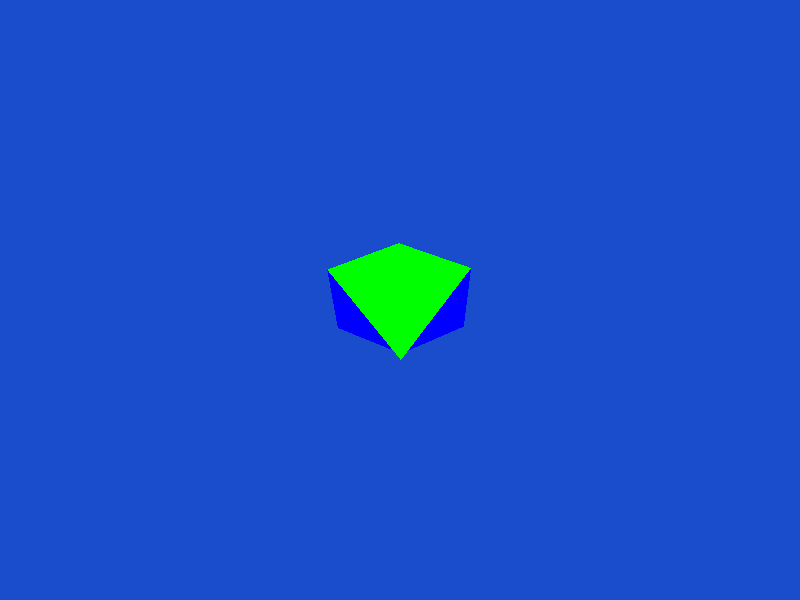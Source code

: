 /*
	Model information
	Number of objects = 12
		x bounds of model = -0.826734 -> 0.826734
		y bounds of model = -0.450853 -> 1.45085
		z bounds of model = -0.965924 -> 0.965924
		Centroid (0,0.499999,0)
*/

#include "colors.inc"
#include "shapes.inc"

#version 2.0

#declare WireFrameRadius = 0.0182901
#declare LineEndCapShape = sphere {<0,0,0>,0.0182901}

background {
	color rgb <0.1,0.3,0.8>
}

/* Viewing information */
camera {
	location <8.13798,3.4202,-4.69846>
	up <0,1,0>
	right <1,0,0>
	look_at <0,0.499999,0>
}

/* Lighting info */
light_source {
	<0,0.499999,2.89777>
	color White
}
light_source {
	<2.4802,3.85255,2.89777>
	color White
}

/* The model geometry follows */

#declare Texture1 = texture {
	pigment {
		color rgb <0,1,0>
	}
	finish {
		ambient 0.2
		diffuse 0.8
		specular 0.6
		roughness 0.01
	}
}

triangle {
	<1.40144e-15,-0.136388,0.965924>,
	<0.826734,1.16147,0.465803>,
	<3.64053e-16,1.45085,-0.0166546>
	texture {Texture1}
}
triangle {
	<0.826734,1.16147,0.465803>,
	<0.826734,-0.161465,-0.465803>,
	<3.64053e-16,1.45085,-0.0166546>
	texture {Texture1}
}
triangle {
	<0.826734,-0.161465,-0.465803>,
	<5.43463e-16,1.13639,-0.965924>,
	<3.64053e-16,1.45085,-0.0166546>
	texture {Texture1}
}
triangle {
	<5.43463e-16,1.13639,-0.965924>,
	<-0.826734,-0.161465,-0.465803>,
	<3.64053e-16,1.45085,-0.0166546>
	texture {Texture1}
}
triangle {
	<-0.826734,-0.161465,-0.465803>,
	<-0.826734,1.16147,0.465803>,
	<3.64053e-16,1.45085,-0.0166546>
	texture {Texture1}
}
triangle {
	<-0.826734,1.16147,0.465803>,
	<1.40144e-15,-0.136388,0.965924>,
	<3.64053e-16,1.45085,-0.0166546>
	texture {Texture1}
}

#declare Texture2 = texture {
	pigment {
		color rgb <0,0,1>
	}
	finish {
		ambient 0.2
		diffuse 0.8
		specular 0.6
		roughness 0.01
	}
}

triangle {
	<1.40144e-15,-0.136388,0.965924>,
	<1.72438e-15,-0.450853,0.0166546>,
	<0.826734,1.16147,0.465803>
	texture {Texture2}
}
triangle {
	<0.826734,1.16147,0.465803>,
	<1.72438e-15,-0.450853,0.0166546>,
	<0.826734,-0.161465,-0.465803>
	texture {Texture2}
}
triangle {
	<0.826734,-0.161465,-0.465803>,
	<1.72438e-15,-0.450853,0.0166546>,
	<5.43463e-16,1.13639,-0.965924>
	texture {Texture2}
}
triangle {
	<5.43463e-16,1.13639,-0.965924>,
	<1.72438e-15,-0.450853,0.0166546>,
	<-0.826734,-0.161465,-0.465803>
	texture {Texture2}
}
triangle {
	<-0.826734,-0.161465,-0.465803>,
	<1.72438e-15,-0.450853,0.0166546>,
	<-0.826734,1.16147,0.465803>
	texture {Texture2}
}
triangle {
	<-0.826734,1.16147,0.465803>,
	<1.72438e-15,-0.450853,0.0166546>,
	<1.40144e-15,-0.136388,0.965924>
	texture {Texture2}
}
